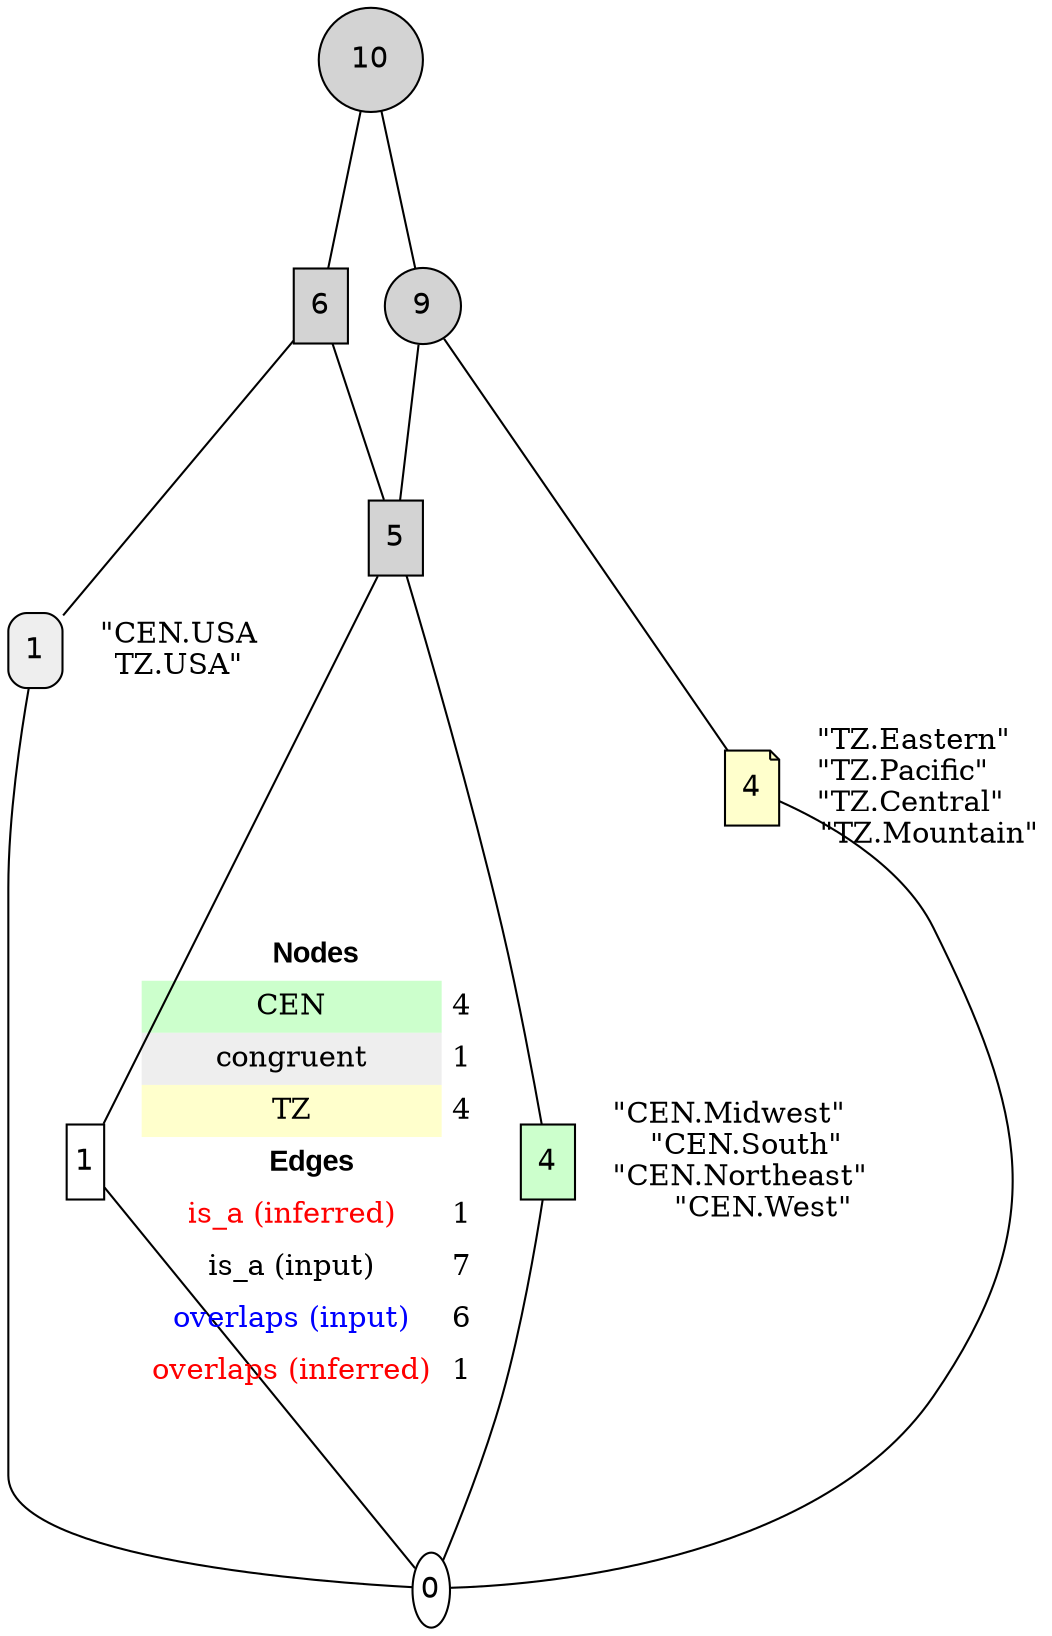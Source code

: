 // <Lattice object of 4 atoms 9 concepts 2 coatoms at 0x104ba7710>
digraph Lattice {
	node [label="" shape=circle style=filled width=.25]
	edge [dir=none labeldistance=1.5 minlen=2]
	c0 ["''"="''" fillcolor="" fontname=helvetica label=0 margin=0 shape="" style=""]
	c1 [fillcolor="#EEEEEE" fontname=helvetica label=1 shape=box style="filled,rounded"]
	c1 -> c1 [label="\"CEN.USA\nTZ.USA\"" color=transparent labelangle=270]
	c1 -> c0
	c2 [fillcolor=white fontname=helvetica label=1 margin=0 shape=box style=filled]
	c2 -> c2 [label=< 
 <TABLE BORDER="0" CELLBORDER="1" CELLSPACING="0" CELLPADDING="4"> 
<TR> <TD COLSPAN="2"><font face="Arial Black"> Nodes</font></TD> </TR> 
<TR> 
 <TD bgcolor="#CCFFCC" fontname="helvetica">CEN</TD> 
 <TD>4</TD> 
 </TR> 
<TR> 
 <TD bgcolor="#EEEEEE" fontname="helvetica">congruent</TD> 
 <TD>1</TD> 
 </TR> 
<TR> 
 <TD bgcolor="#FFFFCC" fontname="helvetica">TZ</TD> 
 <TD>4</TD> 
 </TR> 
<TR> <TD COLSPAN="2"><font face = "Arial Black"> Edges </font></TD> </TR> 
<TR> 
 <TD><font color ="#FF0000">is_a (inferred)</font></TD><TD>1</TD>
</TR>
<TR> 
 <TD><font color ="#000000">is_a (input)</font></TD><TD>7</TD>
</TR>
<TR> 
 <TD><font color ="#0000FF">overlaps (input)</font></TD><TD>6</TD>
</TR>
<TR> 
 <TD><font color ="#FF0000">overlaps (inferred)</font></TD><TD>1</TD>
</TR>
</TABLE> 
 > color=transparent labelangle=270]
	c2 -> c0
	c3 [fillcolor="#CCFFCC" fontname=helvetica label=4 shape=box style=filled]
	c3 -> c3 [label="\"CEN.Midwest\"	
\"CEN.South\"	
\"CEN.Northeast\"	
\"CEN.West\"" color=transparent labelangle=270]
	c3 -> c0
	c4 [fillcolor="#FFFFCC" fontname=helvetica label=4 shape=note style=filled]
	c4 -> c4 [label="\"TZ.Eastern\"	
\"TZ.Pacific\"	
\"TZ.Central\"	
\"TZ.Mountain\"" color=transparent labelangle=270]
	c4 -> c0
	c5 [fontname=helvetica label=5 shape=box style=filled]
	c5 -> c2
	c5 -> c3
	c6 [fontname=helvetica label=6 shape=box]
	c6 -> c1
	c6 -> c5
	c7 [fontname=helvetica label=9 style=filled]
	c7 -> c4
	c7 -> c5
	c8 [fontname=helvetica label=10]
	c8 -> c6
	c8 -> c7
}
